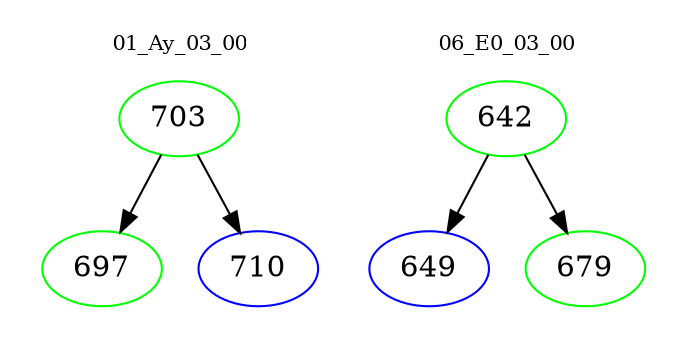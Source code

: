 digraph{
subgraph cluster_0 {
color = white
label = "01_Ay_03_00";
fontsize=10;
T0_703 [label="703", color="green"]
T0_703 -> T0_697 [color="black"]
T0_697 [label="697", color="green"]
T0_703 -> T0_710 [color="black"]
T0_710 [label="710", color="blue"]
}
subgraph cluster_1 {
color = white
label = "06_E0_03_00";
fontsize=10;
T1_642 [label="642", color="green"]
T1_642 -> T1_649 [color="black"]
T1_649 [label="649", color="blue"]
T1_642 -> T1_679 [color="black"]
T1_679 [label="679", color="green"]
}
}
